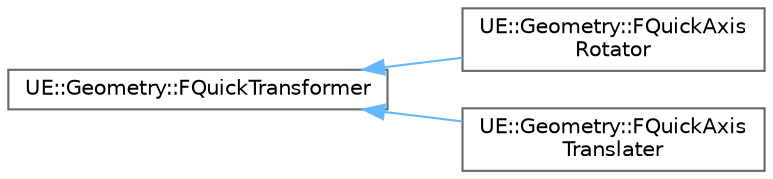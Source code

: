digraph "Graphical Class Hierarchy"
{
 // INTERACTIVE_SVG=YES
 // LATEX_PDF_SIZE
  bgcolor="transparent";
  edge [fontname=Helvetica,fontsize=10,labelfontname=Helvetica,labelfontsize=10];
  node [fontname=Helvetica,fontsize=10,shape=box,height=0.2,width=0.4];
  rankdir="LR";
  Node0 [id="Node000000",label="UE::Geometry::FQuickTransformer",height=0.2,width=0.4,color="grey40", fillcolor="white", style="filled",URL="$d3/d19/classUE_1_1Geometry_1_1FQuickTransformer.html",tooltip=" "];
  Node0 -> Node1 [id="edge9230_Node000000_Node000001",dir="back",color="steelblue1",style="solid",tooltip=" "];
  Node1 [id="Node000001",label="UE::Geometry::FQuickAxis\lRotator",height=0.2,width=0.4,color="grey40", fillcolor="white", style="filled",URL="$d0/de0/classUE_1_1Geometry_1_1FQuickAxisRotator.html",tooltip=" "];
  Node0 -> Node2 [id="edge9231_Node000000_Node000002",dir="back",color="steelblue1",style="solid",tooltip=" "];
  Node2 [id="Node000002",label="UE::Geometry::FQuickAxis\lTranslater",height=0.2,width=0.4,color="grey40", fillcolor="white", style="filled",URL="$d4/d34/classUE_1_1Geometry_1_1FQuickAxisTranslater.html",tooltip="FQuickAxisTranslater implements the underpinnings for \"quick\" axis transformations,..."];
}
